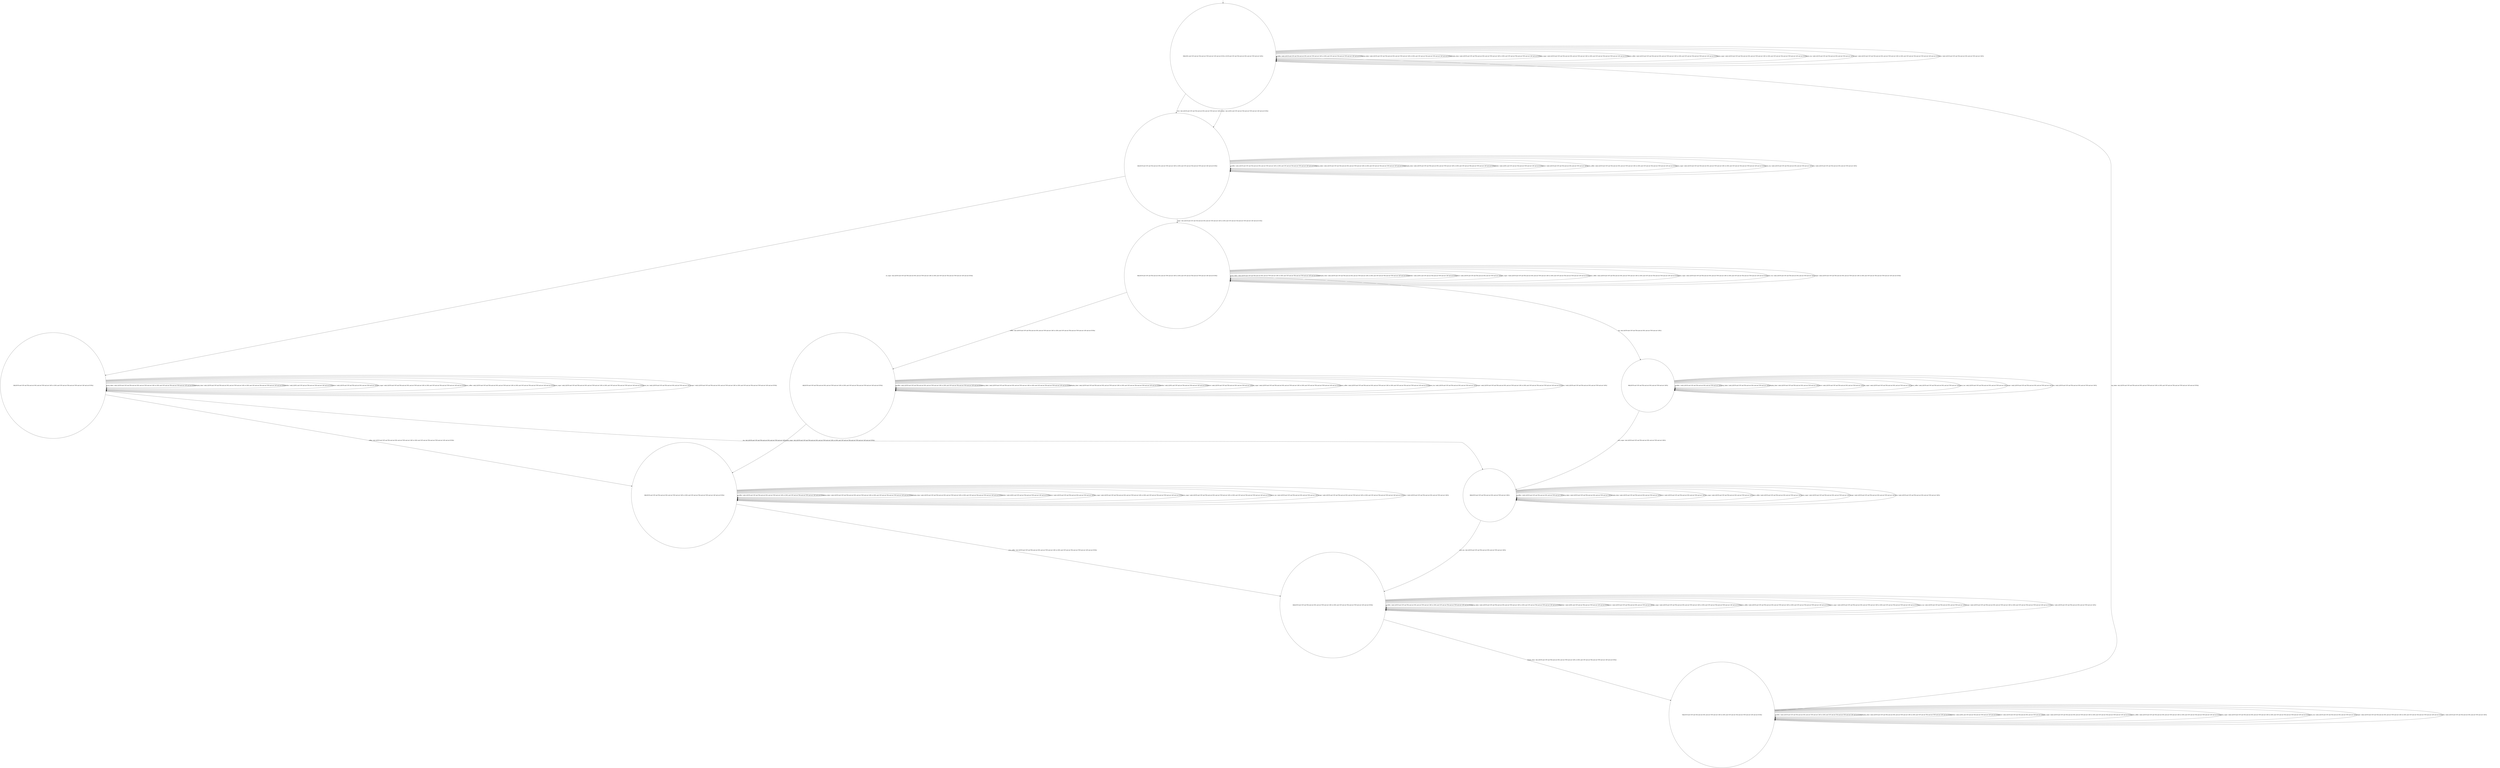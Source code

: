 digraph g {
	edge [lblstyle="above, sloped"];
	s0 [shape="circle" label="0@[((DOL and COF and not TEA and not TON and not CAP and not EUR) or (EUR and COF and TEA and not DOL and not TON and not CAP))]"];
	s1 [shape="circle" label="1@[((EUR and COF and TEA and not DOL and not TON and not CAP) or (DOL and COF and not TEA and not TON and not CAP and not EUR))]"];
	s2 [shape="circle" label="2@[((EUR and COF and TEA and not DOL and not TON and not CAP) or (DOL and COF and not TEA and not TON and not CAP and not EUR))]"];
	s3 [shape="circle" label="3@[((EUR and COF and TEA and not DOL and not TON and not CAP) or (DOL and COF and not TEA and not TON and not CAP and not EUR))]"];
	s4 [shape="circle" label="4@[((EUR and COF and TEA and not DOL and not TON and not CAP) or (DOL and COF and not TEA and not TON and not CAP and not EUR))]"];
	s5 [shape="circle" label="5@[((EUR and COF and TEA and not DOL and not TON and not CAP) or (DOL and COF and not TEA and not TON and not CAP and not EUR))]"];
	s6 [shape="circle" label="6@[((EUR and COF and TEA and not DOL and not TON and not CAP) or (DOL and COF and not TEA and not TON and not CAP and not EUR))]"];
	s7 [shape="circle" label="7@[((EUR and COF and TEA and not DOL and not TON and not CAP) or (DOL and COF and not TEA and not TON and not CAP and not EUR))]"];
	s8 [shape="circle" label="8@[((EUR and COF and TEA and not DOL and not TON and not CAP))]"];
	s9 [shape="circle" label="9@[((EUR and COF and TEA and not DOL and not TON and not CAP))]"];
	s0 -> s0 [label="coffee / nok() [((EUR and COF and TEA and not DOL and not TON and not CAP) or (DOL and COF and not TEA and not TON and not CAP and not EUR))]"];
	s0 -> s0 [label="cup_taken / nok() [((EUR and COF and TEA and not DOL and not TON and not CAP) or (DOL and COF and not TEA and not TON and not CAP and not EUR))]"];
	s0 -> s0 [label="display_done / nok() [((EUR and COF and TEA and not DOL and not TON and not CAP) or (DOL and COF and not TEA and not TON and not CAP and not EUR))]"];
	s0 -> s1 [label="dollar / ok() [((DOL and COF and not TEA and not TON and not CAP and not EUR))]"];
	s0 -> s1 [label="euro / ok() [((EUR and COF and TEA and not DOL and not TON and not CAP))]"];
	s0 -> s0 [label="no_sugar / nok() [((EUR and COF and TEA and not DOL and not TON and not CAP) or (DOL and COF and not TEA and not TON and not CAP and not EUR))]"];
	s0 -> s0 [label="pour_coffee / nok() [((EUR and COF and TEA and not DOL and not TON and not CAP) or (DOL and COF and not TEA and not TON and not CAP and not EUR))]"];
	s0 -> s0 [label="pour_sugar / nok() [((EUR and COF and TEA and not DOL and not TON and not CAP) or (DOL and COF and not TEA and not TON and not CAP and not EUR))]"];
	s0 -> s0 [label="pour_tea / nok() [((EUR and COF and TEA and not DOL and not TON and not CAP))]"];
	s0 -> s0 [label="sugar / nok() [((EUR and COF and TEA and not DOL and not TON and not CAP) or (DOL and COF and not TEA and not TON and not CAP and not EUR))]"];
	s0 -> s0 [label="tea / nok() [((EUR and COF and TEA and not DOL and not TON and not CAP))]"];
	s1 -> s1 [label="coffee / nok() [((EUR and COF and TEA and not DOL and not TON and not CAP) or (DOL and COF and not TEA and not TON and not CAP and not EUR))]"];
	s1 -> s1 [label="cup_taken / nok() [((EUR and COF and TEA and not DOL and not TON and not CAP) or (DOL and COF and not TEA and not TON and not CAP and not EUR))]"];
	s1 -> s1 [label="display_done / nok() [((EUR and COF and TEA and not DOL and not TON and not CAP) or (DOL and COF and not TEA and not TON and not CAP and not EUR))]"];
	s1 -> s1 [label="dollar / nok() [((DOL and COF and not TEA and not TON and not CAP and not EUR))]"];
	s1 -> s1 [label="euro / nok() [((EUR and COF and TEA and not DOL and not TON and not CAP))]"];
	s1 -> s2 [label="no_sugar / ok() [((EUR and COF and TEA and not DOL and not TON and not CAP) or (DOL and COF and not TEA and not TON and not CAP and not EUR))]"];
	s1 -> s1 [label="pour_coffee / nok() [((EUR and COF and TEA and not DOL and not TON and not CAP) or (DOL and COF and not TEA and not TON and not CAP and not EUR))]"];
	s1 -> s1 [label="pour_sugar / nok() [((EUR and COF and TEA and not DOL and not TON and not CAP) or (DOL and COF and not TEA and not TON and not CAP and not EUR))]"];
	s1 -> s1 [label="pour_tea / nok() [((EUR and COF and TEA and not DOL and not TON and not CAP))]"];
	s1 -> s3 [label="sugar / ok() [((EUR and COF and TEA and not DOL and not TON and not CAP) or (DOL and COF and not TEA and not TON and not CAP and not EUR))]"];
	s1 -> s1 [label="tea / nok() [((EUR and COF and TEA and not DOL and not TON and not CAP))]"];
	s2 -> s5 [label="coffee / ok() [((EUR and COF and TEA and not DOL and not TON and not CAP) or (DOL and COF and not TEA and not TON and not CAP and not EUR))]"];
	s2 -> s2 [label="cup_taken / nok() [((EUR and COF and TEA and not DOL and not TON and not CAP) or (DOL and COF and not TEA and not TON and not CAP and not EUR))]"];
	s2 -> s2 [label="display_done / nok() [((EUR and COF and TEA and not DOL and not TON and not CAP) or (DOL and COF and not TEA and not TON and not CAP and not EUR))]"];
	s2 -> s2 [label="dollar / nok() [((DOL and COF and not TEA and not TON and not CAP and not EUR))]"];
	s2 -> s2 [label="euro / nok() [((EUR and COF and TEA and not DOL and not TON and not CAP))]"];
	s2 -> s2 [label="no_sugar / nok() [((EUR and COF and TEA and not DOL and not TON and not CAP) or (DOL and COF and not TEA and not TON and not CAP and not EUR))]"];
	s2 -> s2 [label="pour_coffee / nok() [((EUR and COF and TEA and not DOL and not TON and not CAP) or (DOL and COF and not TEA and not TON and not CAP and not EUR))]"];
	s2 -> s2 [label="pour_sugar / nok() [((EUR and COF and TEA and not DOL and not TON and not CAP) or (DOL and COF and not TEA and not TON and not CAP and not EUR))]"];
	s2 -> s2 [label="pour_tea / nok() [((EUR and COF and TEA and not DOL and not TON and not CAP))]"];
	s2 -> s2 [label="sugar / void() [((EUR and COF and TEA and not DOL and not TON and not CAP) or (DOL and COF and not TEA and not TON and not CAP and not EUR))]"];
	s2 -> s9 [label="tea / ok() [((EUR and COF and TEA and not DOL and not TON and not CAP))]"];
	s3 -> s4 [label="coffee / ok() [((EUR and COF and TEA and not DOL and not TON and not CAP) or (DOL and COF and not TEA and not TON and not CAP and not EUR))]"];
	s3 -> s3 [label="cup_taken / nok() [((EUR and COF and TEA and not DOL and not TON and not CAP) or (DOL and COF and not TEA and not TON and not CAP and not EUR))]"];
	s3 -> s3 [label="display_done / nok() [((EUR and COF and TEA and not DOL and not TON and not CAP) or (DOL and COF and not TEA and not TON and not CAP and not EUR))]"];
	s3 -> s3 [label="dollar / nok() [((DOL and COF and not TEA and not TON and not CAP and not EUR))]"];
	s3 -> s3 [label="euro / nok() [((EUR and COF and TEA and not DOL and not TON and not CAP))]"];
	s3 -> s3 [label="no_sugar / void() [((EUR and COF and TEA and not DOL and not TON and not CAP) or (DOL and COF and not TEA and not TON and not CAP and not EUR))]"];
	s3 -> s3 [label="pour_coffee / nok() [((EUR and COF and TEA and not DOL and not TON and not CAP) or (DOL and COF and not TEA and not TON and not CAP and not EUR))]"];
	s3 -> s3 [label="pour_sugar / nok() [((EUR and COF and TEA and not DOL and not TON and not CAP) or (DOL and COF and not TEA and not TON and not CAP and not EUR))]"];
	s3 -> s3 [label="pour_tea / nok() [((EUR and COF and TEA and not DOL and not TON and not CAP))]"];
	s3 -> s3 [label="sugar / nok() [((EUR and COF and TEA and not DOL and not TON and not CAP) or (DOL and COF and not TEA and not TON and not CAP and not EUR))]"];
	s3 -> s8 [label="tea / ok() [((EUR and COF and TEA and not DOL and not TON and not CAP))]"];
	s4 -> s4 [label="coffee / nok() [((EUR and COF and TEA and not DOL and not TON and not CAP) or (DOL and COF and not TEA and not TON and not CAP and not EUR))]"];
	s4 -> s4 [label="cup_taken / nok() [((EUR and COF and TEA and not DOL and not TON and not CAP) or (DOL and COF and not TEA and not TON and not CAP and not EUR))]"];
	s4 -> s4 [label="display_done / nok() [((EUR and COF and TEA and not DOL and not TON and not CAP) or (DOL and COF and not TEA and not TON and not CAP and not EUR))]"];
	s4 -> s4 [label="dollar / nok() [((DOL and COF and not TEA and not TON and not CAP and not EUR))]"];
	s4 -> s4 [label="euro / nok() [((EUR and COF and TEA and not DOL and not TON and not CAP))]"];
	s4 -> s4 [label="no_sugar / nok() [((EUR and COF and TEA and not DOL and not TON and not CAP) or (DOL and COF and not TEA and not TON and not CAP and not EUR))]"];
	s4 -> s4 [label="pour_coffee / nok() [((EUR and COF and TEA and not DOL and not TON and not CAP) or (DOL and COF and not TEA and not TON and not CAP and not EUR))]"];
	s4 -> s5 [label="pour_sugar / ok() [((EUR and COF and TEA and not DOL and not TON and not CAP) or (DOL and COF and not TEA and not TON and not CAP and not EUR))]"];
	s4 -> s4 [label="pour_tea / nok() [((EUR and COF and TEA and not DOL and not TON and not CAP))]"];
	s4 -> s4 [label="sugar / nok() [((EUR and COF and TEA and not DOL and not TON and not CAP) or (DOL and COF and not TEA and not TON and not CAP and not EUR))]"];
	s4 -> s4 [label="tea / void() [((EUR and COF and TEA and not DOL and not TON and not CAP))]"];
	s5 -> s5 [label="coffee / nok() [((EUR and COF and TEA and not DOL and not TON and not CAP) or (DOL and COF and not TEA and not TON and not CAP and not EUR))]"];
	s5 -> s5 [label="cup_taken / nok() [((EUR and COF and TEA and not DOL and not TON and not CAP) or (DOL and COF and not TEA and not TON and not CAP and not EUR))]"];
	s5 -> s5 [label="display_done / nok() [((EUR and COF and TEA and not DOL and not TON and not CAP) or (DOL and COF and not TEA and not TON and not CAP and not EUR))]"];
	s5 -> s5 [label="dollar / nok() [((DOL and COF and not TEA and not TON and not CAP and not EUR))]"];
	s5 -> s5 [label="euro / nok() [((EUR and COF and TEA and not DOL and not TON and not CAP))]"];
	s5 -> s5 [label="no_sugar / nok() [((EUR and COF and TEA and not DOL and not TON and not CAP) or (DOL and COF and not TEA and not TON and not CAP and not EUR))]"];
	s5 -> s6 [label="pour_coffee / ok() [((EUR and COF and TEA and not DOL and not TON and not CAP) or (DOL and COF and not TEA and not TON and not CAP and not EUR))]"];
	s5 -> s5 [label="pour_sugar / nok() [((EUR and COF and TEA and not DOL and not TON and not CAP) or (DOL and COF and not TEA and not TON and not CAP and not EUR))]"];
	s5 -> s5 [label="pour_tea / nok() [((EUR and COF and TEA and not DOL and not TON and not CAP))]"];
	s5 -> s5 [label="sugar / nok() [((EUR and COF and TEA and not DOL and not TON and not CAP) or (DOL and COF and not TEA and not TON and not CAP and not EUR))]"];
	s5 -> s5 [label="tea / void() [((EUR and COF and TEA and not DOL and not TON and not CAP))]"];
	s6 -> s6 [label="coffee / nok() [((EUR and COF and TEA and not DOL and not TON and not CAP) or (DOL and COF and not TEA and not TON and not CAP and not EUR))]"];
	s6 -> s6 [label="cup_taken / nok() [((EUR and COF and TEA and not DOL and not TON and not CAP) or (DOL and COF and not TEA and not TON and not CAP and not EUR))]"];
	s6 -> s7 [label="display_done / ok() [((EUR and COF and TEA and not DOL and not TON and not CAP) or (DOL and COF and not TEA and not TON and not CAP and not EUR))]"];
	s6 -> s6 [label="dollar / nok() [((DOL and COF and not TEA and not TON and not CAP and not EUR))]"];
	s6 -> s6 [label="euro / nok() [((EUR and COF and TEA and not DOL and not TON and not CAP))]"];
	s6 -> s6 [label="no_sugar / nok() [((EUR and COF and TEA and not DOL and not TON and not CAP) or (DOL and COF and not TEA and not TON and not CAP and not EUR))]"];
	s6 -> s6 [label="pour_coffee / nok() [((EUR and COF and TEA and not DOL and not TON and not CAP) or (DOL and COF and not TEA and not TON and not CAP and not EUR))]"];
	s6 -> s6 [label="pour_sugar / nok() [((EUR and COF and TEA and not DOL and not TON and not CAP) or (DOL and COF and not TEA and not TON and not CAP and not EUR))]"];
	s6 -> s6 [label="pour_tea / nok() [((EUR and COF and TEA and not DOL and not TON and not CAP))]"];
	s6 -> s6 [label="sugar / nok() [((EUR and COF and TEA and not DOL and not TON and not CAP) or (DOL and COF and not TEA and not TON and not CAP and not EUR))]"];
	s6 -> s6 [label="tea / nok() [((EUR and COF and TEA and not DOL and not TON and not CAP))]"];
	s7 -> s7 [label="coffee / nok() [((EUR and COF and TEA and not DOL and not TON and not CAP) or (DOL and COF and not TEA and not TON and not CAP and not EUR))]"];
	s7 -> s0 [label="cup_taken / ok() [((EUR and COF and TEA and not DOL and not TON and not CAP) or (DOL and COF and not TEA and not TON and not CAP and not EUR))]"];
	s7 -> s7 [label="display_done / nok() [((EUR and COF and TEA and not DOL and not TON and not CAP) or (DOL and COF and not TEA and not TON and not CAP and not EUR))]"];
	s7 -> s7 [label="dollar / nok() [((DOL and COF and not TEA and not TON and not CAP and not EUR))]"];
	s7 -> s7 [label="euro / nok() [((EUR and COF and TEA and not DOL and not TON and not CAP))]"];
	s7 -> s7 [label="no_sugar / nok() [((EUR and COF and TEA and not DOL and not TON and not CAP) or (DOL and COF and not TEA and not TON and not CAP and not EUR))]"];
	s7 -> s7 [label="pour_coffee / nok() [((EUR and COF and TEA and not DOL and not TON and not CAP) or (DOL and COF and not TEA and not TON and not CAP and not EUR))]"];
	s7 -> s7 [label="pour_sugar / nok() [((EUR and COF and TEA and not DOL and not TON and not CAP) or (DOL and COF and not TEA and not TON and not CAP and not EUR))]"];
	s7 -> s7 [label="pour_tea / nok() [((EUR and COF and TEA and not DOL and not TON and not CAP))]"];
	s7 -> s7 [label="sugar / nok() [((EUR and COF and TEA and not DOL and not TON and not CAP) or (DOL and COF and not TEA and not TON and not CAP and not EUR))]"];
	s7 -> s7 [label="tea / nok() [((EUR and COF and TEA and not DOL and not TON and not CAP))]"];
	s8 -> s8 [label="coffee / void() [((EUR and COF and TEA and not DOL and not TON and not CAP))]"];
	s8 -> s8 [label="cup_taken / nok() [((EUR and COF and TEA and not DOL and not TON and not CAP))]"];
	s8 -> s8 [label="display_done / nok() [((EUR and COF and TEA and not DOL and not TON and not CAP))]"];
	s8 -> s8 [label="euro / nok() [((EUR and COF and TEA and not DOL and not TON and not CAP))]"];
	s8 -> s8 [label="no_sugar / nok() [((EUR and COF and TEA and not DOL and not TON and not CAP))]"];
	s8 -> s8 [label="pour_coffee / nok() [((EUR and COF and TEA and not DOL and not TON and not CAP))]"];
	s8 -> s9 [label="pour_sugar / ok() [((EUR and COF and TEA and not DOL and not TON and not CAP))]"];
	s8 -> s8 [label="pour_tea / nok() [((EUR and COF and TEA and not DOL and not TON and not CAP))]"];
	s8 -> s8 [label="sugar / nok() [((EUR and COF and TEA and not DOL and not TON and not CAP))]"];
	s8 -> s8 [label="tea / nok() [((EUR and COF and TEA and not DOL and not TON and not CAP))]"];
	s9 -> s9 [label="coffee / void() [((EUR and COF and TEA and not DOL and not TON and not CAP))]"];
	s9 -> s9 [label="cup_taken / nok() [((EUR and COF and TEA and not DOL and not TON and not CAP))]"];
	s9 -> s9 [label="display_done / nok() [((EUR and COF and TEA and not DOL and not TON and not CAP))]"];
	s9 -> s9 [label="euro / nok() [((EUR and COF and TEA and not DOL and not TON and not CAP))]"];
	s9 -> s9 [label="no_sugar / nok() [((EUR and COF and TEA and not DOL and not TON and not CAP))]"];
	s9 -> s9 [label="pour_coffee / nok() [((EUR and COF and TEA and not DOL and not TON and not CAP))]"];
	s9 -> s9 [label="pour_sugar / nok() [((EUR and COF and TEA and not DOL and not TON and not CAP))]"];
	s9 -> s6 [label="pour_tea / ok() [((EUR and COF and TEA and not DOL and not TON and not CAP))]"];
	s9 -> s9 [label="sugar / nok() [((EUR and COF and TEA and not DOL and not TON and not CAP))]"];
	s9 -> s9 [label="tea / nok() [((EUR and COF and TEA and not DOL and not TON and not CAP))]"];
	__start0 [label="" shape="none" width="0" height="0"];
	__start0 -> s0;
}